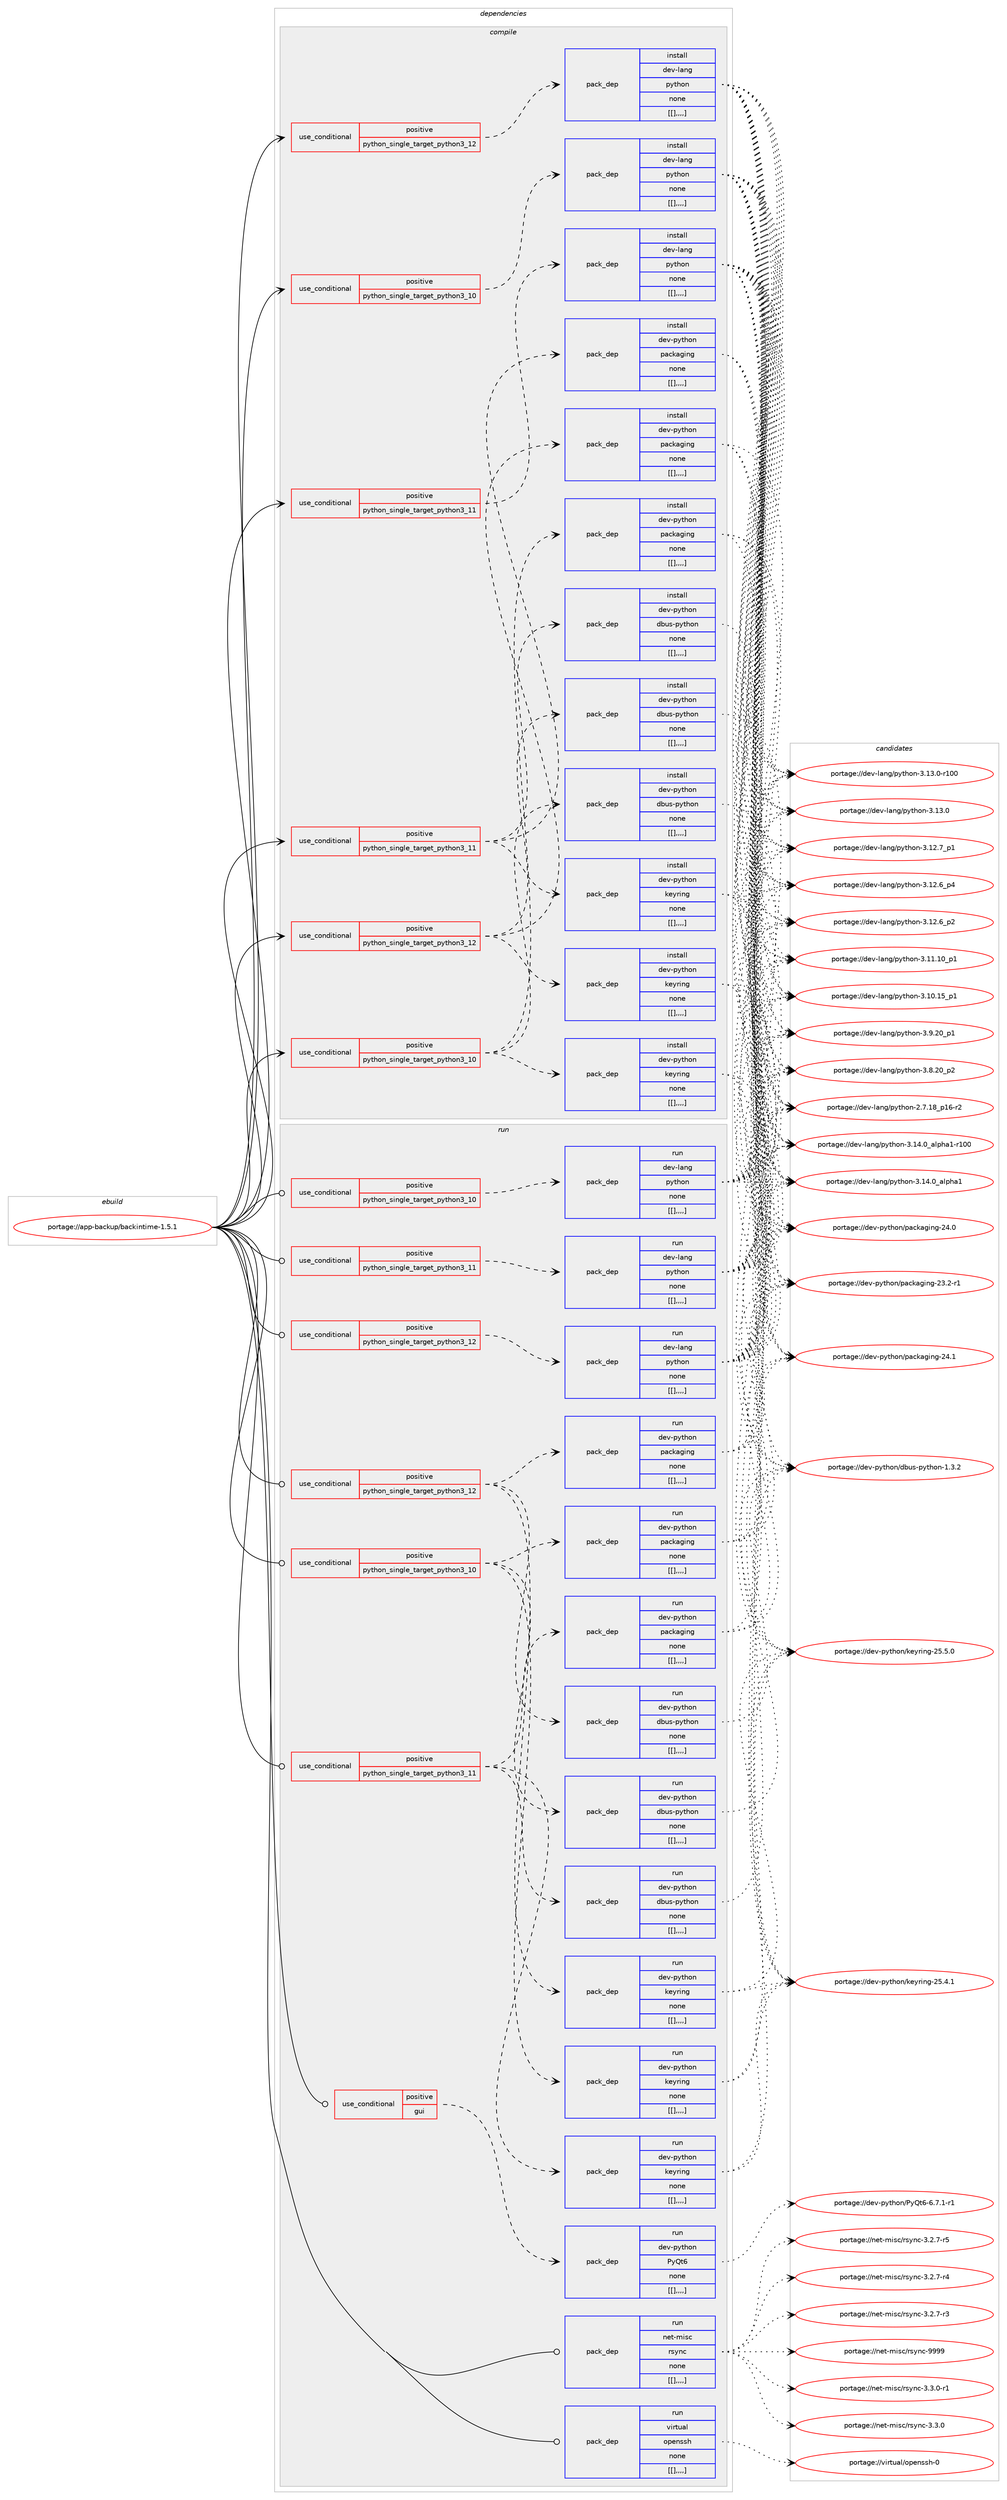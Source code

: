 digraph prolog {

# *************
# Graph options
# *************

newrank=true;
concentrate=true;
compound=true;
graph [rankdir=LR,fontname=Helvetica,fontsize=10,ranksep=1.5];#, ranksep=2.5, nodesep=0.2];
edge  [arrowhead=vee];
node  [fontname=Helvetica,fontsize=10];

# **********
# The ebuild
# **********

subgraph cluster_leftcol {
color=gray;
label=<<i>ebuild</i>>;
id [label="portage://app-backup/backintime-1.5.1", color=red, width=4, href="../app-backup/backintime-1.5.1.svg"];
}

# ****************
# The dependencies
# ****************

subgraph cluster_midcol {
color=gray;
label=<<i>dependencies</i>>;
subgraph cluster_compile {
fillcolor="#eeeeee";
style=filled;
label=<<i>compile</i>>;
subgraph cond2317 {
dependency8179 [label=<<TABLE BORDER="0" CELLBORDER="1" CELLSPACING="0" CELLPADDING="4"><TR><TD ROWSPAN="3" CELLPADDING="10">use_conditional</TD></TR><TR><TD>positive</TD></TR><TR><TD>python_single_target_python3_10</TD></TR></TABLE>>, shape=none, color=red];
subgraph pack5853 {
dependency8192 [label=<<TABLE BORDER="0" CELLBORDER="1" CELLSPACING="0" CELLPADDING="4" WIDTH="220"><TR><TD ROWSPAN="6" CELLPADDING="30">pack_dep</TD></TR><TR><TD WIDTH="110">install</TD></TR><TR><TD>dev-lang</TD></TR><TR><TD>python</TD></TR><TR><TD>none</TD></TR><TR><TD>[[],,,,]</TD></TR></TABLE>>, shape=none, color=blue];
}
dependency8179:e -> dependency8192:w [weight=20,style="dashed",arrowhead="vee"];
}
id:e -> dependency8179:w [weight=20,style="solid",arrowhead="vee"];
subgraph cond2325 {
dependency8232 [label=<<TABLE BORDER="0" CELLBORDER="1" CELLSPACING="0" CELLPADDING="4"><TR><TD ROWSPAN="3" CELLPADDING="10">use_conditional</TD></TR><TR><TD>positive</TD></TR><TR><TD>python_single_target_python3_10</TD></TR></TABLE>>, shape=none, color=red];
subgraph pack5885 {
dependency8233 [label=<<TABLE BORDER="0" CELLBORDER="1" CELLSPACING="0" CELLPADDING="4" WIDTH="220"><TR><TD ROWSPAN="6" CELLPADDING="30">pack_dep</TD></TR><TR><TD WIDTH="110">install</TD></TR><TR><TD>dev-python</TD></TR><TR><TD>dbus-python</TD></TR><TR><TD>none</TD></TR><TR><TD>[[],,,,]</TD></TR></TABLE>>, shape=none, color=blue];
}
dependency8232:e -> dependency8233:w [weight=20,style="dashed",arrowhead="vee"];
subgraph pack5887 {
dependency8284 [label=<<TABLE BORDER="0" CELLBORDER="1" CELLSPACING="0" CELLPADDING="4" WIDTH="220"><TR><TD ROWSPAN="6" CELLPADDING="30">pack_dep</TD></TR><TR><TD WIDTH="110">install</TD></TR><TR><TD>dev-python</TD></TR><TR><TD>keyring</TD></TR><TR><TD>none</TD></TR><TR><TD>[[],,,,]</TD></TR></TABLE>>, shape=none, color=blue];
}
dependency8232:e -> dependency8284:w [weight=20,style="dashed",arrowhead="vee"];
subgraph pack5924 {
dependency8324 [label=<<TABLE BORDER="0" CELLBORDER="1" CELLSPACING="0" CELLPADDING="4" WIDTH="220"><TR><TD ROWSPAN="6" CELLPADDING="30">pack_dep</TD></TR><TR><TD WIDTH="110">install</TD></TR><TR><TD>dev-python</TD></TR><TR><TD>packaging</TD></TR><TR><TD>none</TD></TR><TR><TD>[[],,,,]</TD></TR></TABLE>>, shape=none, color=blue];
}
dependency8232:e -> dependency8324:w [weight=20,style="dashed",arrowhead="vee"];
}
id:e -> dependency8232:w [weight=20,style="solid",arrowhead="vee"];
subgraph cond2372 {
dependency8326 [label=<<TABLE BORDER="0" CELLBORDER="1" CELLSPACING="0" CELLPADDING="4"><TR><TD ROWSPAN="3" CELLPADDING="10">use_conditional</TD></TR><TR><TD>positive</TD></TR><TR><TD>python_single_target_python3_11</TD></TR></TABLE>>, shape=none, color=red];
subgraph pack5954 {
dependency8364 [label=<<TABLE BORDER="0" CELLBORDER="1" CELLSPACING="0" CELLPADDING="4" WIDTH="220"><TR><TD ROWSPAN="6" CELLPADDING="30">pack_dep</TD></TR><TR><TD WIDTH="110">install</TD></TR><TR><TD>dev-lang</TD></TR><TR><TD>python</TD></TR><TR><TD>none</TD></TR><TR><TD>[[],,,,]</TD></TR></TABLE>>, shape=none, color=blue];
}
dependency8326:e -> dependency8364:w [weight=20,style="dashed",arrowhead="vee"];
}
id:e -> dependency8326:w [weight=20,style="solid",arrowhead="vee"];
subgraph cond2397 {
dependency8385 [label=<<TABLE BORDER="0" CELLBORDER="1" CELLSPACING="0" CELLPADDING="4"><TR><TD ROWSPAN="3" CELLPADDING="10">use_conditional</TD></TR><TR><TD>positive</TD></TR><TR><TD>python_single_target_python3_11</TD></TR></TABLE>>, shape=none, color=red];
subgraph pack5997 {
dependency8409 [label=<<TABLE BORDER="0" CELLBORDER="1" CELLSPACING="0" CELLPADDING="4" WIDTH="220"><TR><TD ROWSPAN="6" CELLPADDING="30">pack_dep</TD></TR><TR><TD WIDTH="110">install</TD></TR><TR><TD>dev-python</TD></TR><TR><TD>dbus-python</TD></TR><TR><TD>none</TD></TR><TR><TD>[[],,,,]</TD></TR></TABLE>>, shape=none, color=blue];
}
dependency8385:e -> dependency8409:w [weight=20,style="dashed",arrowhead="vee"];
subgraph pack6017 {
dependency8448 [label=<<TABLE BORDER="0" CELLBORDER="1" CELLSPACING="0" CELLPADDING="4" WIDTH="220"><TR><TD ROWSPAN="6" CELLPADDING="30">pack_dep</TD></TR><TR><TD WIDTH="110">install</TD></TR><TR><TD>dev-python</TD></TR><TR><TD>keyring</TD></TR><TR><TD>none</TD></TR><TR><TD>[[],,,,]</TD></TR></TABLE>>, shape=none, color=blue];
}
dependency8385:e -> dependency8448:w [weight=20,style="dashed",arrowhead="vee"];
subgraph pack6033 {
dependency8583 [label=<<TABLE BORDER="0" CELLBORDER="1" CELLSPACING="0" CELLPADDING="4" WIDTH="220"><TR><TD ROWSPAN="6" CELLPADDING="30">pack_dep</TD></TR><TR><TD WIDTH="110">install</TD></TR><TR><TD>dev-python</TD></TR><TR><TD>packaging</TD></TR><TR><TD>none</TD></TR><TR><TD>[[],,,,]</TD></TR></TABLE>>, shape=none, color=blue];
}
dependency8385:e -> dependency8583:w [weight=20,style="dashed",arrowhead="vee"];
}
id:e -> dependency8385:w [weight=20,style="solid",arrowhead="vee"];
subgraph cond2495 {
dependency8659 [label=<<TABLE BORDER="0" CELLBORDER="1" CELLSPACING="0" CELLPADDING="4"><TR><TD ROWSPAN="3" CELLPADDING="10">use_conditional</TD></TR><TR><TD>positive</TD></TR><TR><TD>python_single_target_python3_12</TD></TR></TABLE>>, shape=none, color=red];
subgraph pack6191 {
dependency8734 [label=<<TABLE BORDER="0" CELLBORDER="1" CELLSPACING="0" CELLPADDING="4" WIDTH="220"><TR><TD ROWSPAN="6" CELLPADDING="30">pack_dep</TD></TR><TR><TD WIDTH="110">install</TD></TR><TR><TD>dev-lang</TD></TR><TR><TD>python</TD></TR><TR><TD>none</TD></TR><TR><TD>[[],,,,]</TD></TR></TABLE>>, shape=none, color=blue];
}
dependency8659:e -> dependency8734:w [weight=20,style="dashed",arrowhead="vee"];
}
id:e -> dependency8659:w [weight=20,style="solid",arrowhead="vee"];
subgraph cond2536 {
dependency8800 [label=<<TABLE BORDER="0" CELLBORDER="1" CELLSPACING="0" CELLPADDING="4"><TR><TD ROWSPAN="3" CELLPADDING="10">use_conditional</TD></TR><TR><TD>positive</TD></TR><TR><TD>python_single_target_python3_12</TD></TR></TABLE>>, shape=none, color=red];
subgraph pack6271 {
dependency8902 [label=<<TABLE BORDER="0" CELLBORDER="1" CELLSPACING="0" CELLPADDING="4" WIDTH="220"><TR><TD ROWSPAN="6" CELLPADDING="30">pack_dep</TD></TR><TR><TD WIDTH="110">install</TD></TR><TR><TD>dev-python</TD></TR><TR><TD>dbus-python</TD></TR><TR><TD>none</TD></TR><TR><TD>[[],,,,]</TD></TR></TABLE>>, shape=none, color=blue];
}
dependency8800:e -> dependency8902:w [weight=20,style="dashed",arrowhead="vee"];
subgraph pack6319 {
dependency8906 [label=<<TABLE BORDER="0" CELLBORDER="1" CELLSPACING="0" CELLPADDING="4" WIDTH="220"><TR><TD ROWSPAN="6" CELLPADDING="30">pack_dep</TD></TR><TR><TD WIDTH="110">install</TD></TR><TR><TD>dev-python</TD></TR><TR><TD>keyring</TD></TR><TR><TD>none</TD></TR><TR><TD>[[],,,,]</TD></TR></TABLE>>, shape=none, color=blue];
}
dependency8800:e -> dependency8906:w [weight=20,style="dashed",arrowhead="vee"];
subgraph pack6334 {
dependency8948 [label=<<TABLE BORDER="0" CELLBORDER="1" CELLSPACING="0" CELLPADDING="4" WIDTH="220"><TR><TD ROWSPAN="6" CELLPADDING="30">pack_dep</TD></TR><TR><TD WIDTH="110">install</TD></TR><TR><TD>dev-python</TD></TR><TR><TD>packaging</TD></TR><TR><TD>none</TD></TR><TR><TD>[[],,,,]</TD></TR></TABLE>>, shape=none, color=blue];
}
dependency8800:e -> dependency8948:w [weight=20,style="dashed",arrowhead="vee"];
}
id:e -> dependency8800:w [weight=20,style="solid",arrowhead="vee"];
}
subgraph cluster_compileandrun {
fillcolor="#eeeeee";
style=filled;
label=<<i>compile and run</i>>;
}
subgraph cluster_run {
fillcolor="#eeeeee";
style=filled;
label=<<i>run</i>>;
subgraph cond2593 {
dependency8957 [label=<<TABLE BORDER="0" CELLBORDER="1" CELLSPACING="0" CELLPADDING="4"><TR><TD ROWSPAN="3" CELLPADDING="10">use_conditional</TD></TR><TR><TD>positive</TD></TR><TR><TD>gui</TD></TR></TABLE>>, shape=none, color=red];
subgraph pack6353 {
dependency8983 [label=<<TABLE BORDER="0" CELLBORDER="1" CELLSPACING="0" CELLPADDING="4" WIDTH="220"><TR><TD ROWSPAN="6" CELLPADDING="30">pack_dep</TD></TR><TR><TD WIDTH="110">run</TD></TR><TR><TD>dev-python</TD></TR><TR><TD>PyQt6</TD></TR><TR><TD>none</TD></TR><TR><TD>[[],,,,]</TD></TR></TABLE>>, shape=none, color=blue];
}
dependency8957:e -> dependency8983:w [weight=20,style="dashed",arrowhead="vee"];
}
id:e -> dependency8957:w [weight=20,style="solid",arrowhead="odot"];
subgraph cond2604 {
dependency9048 [label=<<TABLE BORDER="0" CELLBORDER="1" CELLSPACING="0" CELLPADDING="4"><TR><TD ROWSPAN="3" CELLPADDING="10">use_conditional</TD></TR><TR><TD>positive</TD></TR><TR><TD>python_single_target_python3_10</TD></TR></TABLE>>, shape=none, color=red];
subgraph pack6421 {
dependency9070 [label=<<TABLE BORDER="0" CELLBORDER="1" CELLSPACING="0" CELLPADDING="4" WIDTH="220"><TR><TD ROWSPAN="6" CELLPADDING="30">pack_dep</TD></TR><TR><TD WIDTH="110">run</TD></TR><TR><TD>dev-lang</TD></TR><TR><TD>python</TD></TR><TR><TD>none</TD></TR><TR><TD>[[],,,,]</TD></TR></TABLE>>, shape=none, color=blue];
}
dependency9048:e -> dependency9070:w [weight=20,style="dashed",arrowhead="vee"];
}
id:e -> dependency9048:w [weight=20,style="solid",arrowhead="odot"];
subgraph cond2622 {
dependency9095 [label=<<TABLE BORDER="0" CELLBORDER="1" CELLSPACING="0" CELLPADDING="4"><TR><TD ROWSPAN="3" CELLPADDING="10">use_conditional</TD></TR><TR><TD>positive</TD></TR><TR><TD>python_single_target_python3_10</TD></TR></TABLE>>, shape=none, color=red];
subgraph pack6453 {
dependency9097 [label=<<TABLE BORDER="0" CELLBORDER="1" CELLSPACING="0" CELLPADDING="4" WIDTH="220"><TR><TD ROWSPAN="6" CELLPADDING="30">pack_dep</TD></TR><TR><TD WIDTH="110">run</TD></TR><TR><TD>dev-python</TD></TR><TR><TD>dbus-python</TD></TR><TR><TD>none</TD></TR><TR><TD>[[],,,,]</TD></TR></TABLE>>, shape=none, color=blue];
}
dependency9095:e -> dependency9097:w [weight=20,style="dashed",arrowhead="vee"];
subgraph pack6473 {
dependency9159 [label=<<TABLE BORDER="0" CELLBORDER="1" CELLSPACING="0" CELLPADDING="4" WIDTH="220"><TR><TD ROWSPAN="6" CELLPADDING="30">pack_dep</TD></TR><TR><TD WIDTH="110">run</TD></TR><TR><TD>dev-python</TD></TR><TR><TD>keyring</TD></TR><TR><TD>none</TD></TR><TR><TD>[[],,,,]</TD></TR></TABLE>>, shape=none, color=blue];
}
dependency9095:e -> dependency9159:w [weight=20,style="dashed",arrowhead="vee"];
subgraph pack6509 {
dependency9165 [label=<<TABLE BORDER="0" CELLBORDER="1" CELLSPACING="0" CELLPADDING="4" WIDTH="220"><TR><TD ROWSPAN="6" CELLPADDING="30">pack_dep</TD></TR><TR><TD WIDTH="110">run</TD></TR><TR><TD>dev-python</TD></TR><TR><TD>packaging</TD></TR><TR><TD>none</TD></TR><TR><TD>[[],,,,]</TD></TR></TABLE>>, shape=none, color=blue];
}
dependency9095:e -> dependency9165:w [weight=20,style="dashed",arrowhead="vee"];
}
id:e -> dependency9095:w [weight=20,style="solid",arrowhead="odot"];
subgraph cond2655 {
dependency9224 [label=<<TABLE BORDER="0" CELLBORDER="1" CELLSPACING="0" CELLPADDING="4"><TR><TD ROWSPAN="3" CELLPADDING="10">use_conditional</TD></TR><TR><TD>positive</TD></TR><TR><TD>python_single_target_python3_11</TD></TR></TABLE>>, shape=none, color=red];
subgraph pack6607 {
dependency9315 [label=<<TABLE BORDER="0" CELLBORDER="1" CELLSPACING="0" CELLPADDING="4" WIDTH="220"><TR><TD ROWSPAN="6" CELLPADDING="30">pack_dep</TD></TR><TR><TD WIDTH="110">run</TD></TR><TR><TD>dev-lang</TD></TR><TR><TD>python</TD></TR><TR><TD>none</TD></TR><TR><TD>[[],,,,]</TD></TR></TABLE>>, shape=none, color=blue];
}
dependency9224:e -> dependency9315:w [weight=20,style="dashed",arrowhead="vee"];
}
id:e -> dependency9224:w [weight=20,style="solid",arrowhead="odot"];
subgraph cond2693 {
dependency9343 [label=<<TABLE BORDER="0" CELLBORDER="1" CELLSPACING="0" CELLPADDING="4"><TR><TD ROWSPAN="3" CELLPADDING="10">use_conditional</TD></TR><TR><TD>positive</TD></TR><TR><TD>python_single_target_python3_11</TD></TR></TABLE>>, shape=none, color=red];
subgraph pack6650 {
dependency9382 [label=<<TABLE BORDER="0" CELLBORDER="1" CELLSPACING="0" CELLPADDING="4" WIDTH="220"><TR><TD ROWSPAN="6" CELLPADDING="30">pack_dep</TD></TR><TR><TD WIDTH="110">run</TD></TR><TR><TD>dev-python</TD></TR><TR><TD>dbus-python</TD></TR><TR><TD>none</TD></TR><TR><TD>[[],,,,]</TD></TR></TABLE>>, shape=none, color=blue];
}
dependency9343:e -> dependency9382:w [weight=20,style="dashed",arrowhead="vee"];
subgraph pack6704 {
dependency9452 [label=<<TABLE BORDER="0" CELLBORDER="1" CELLSPACING="0" CELLPADDING="4" WIDTH="220"><TR><TD ROWSPAN="6" CELLPADDING="30">pack_dep</TD></TR><TR><TD WIDTH="110">run</TD></TR><TR><TD>dev-python</TD></TR><TR><TD>keyring</TD></TR><TR><TD>none</TD></TR><TR><TD>[[],,,,]</TD></TR></TABLE>>, shape=none, color=blue];
}
dependency9343:e -> dependency9452:w [weight=20,style="dashed",arrowhead="vee"];
subgraph pack6723 {
dependency9457 [label=<<TABLE BORDER="0" CELLBORDER="1" CELLSPACING="0" CELLPADDING="4" WIDTH="220"><TR><TD ROWSPAN="6" CELLPADDING="30">pack_dep</TD></TR><TR><TD WIDTH="110">run</TD></TR><TR><TD>dev-python</TD></TR><TR><TD>packaging</TD></TR><TR><TD>none</TD></TR><TR><TD>[[],,,,]</TD></TR></TABLE>>, shape=none, color=blue];
}
dependency9343:e -> dependency9457:w [weight=20,style="dashed",arrowhead="vee"];
}
id:e -> dependency9343:w [weight=20,style="solid",arrowhead="odot"];
subgraph cond2720 {
dependency9462 [label=<<TABLE BORDER="0" CELLBORDER="1" CELLSPACING="0" CELLPADDING="4"><TR><TD ROWSPAN="3" CELLPADDING="10">use_conditional</TD></TR><TR><TD>positive</TD></TR><TR><TD>python_single_target_python3_12</TD></TR></TABLE>>, shape=none, color=red];
subgraph pack6727 {
dependency9476 [label=<<TABLE BORDER="0" CELLBORDER="1" CELLSPACING="0" CELLPADDING="4" WIDTH="220"><TR><TD ROWSPAN="6" CELLPADDING="30">pack_dep</TD></TR><TR><TD WIDTH="110">run</TD></TR><TR><TD>dev-lang</TD></TR><TR><TD>python</TD></TR><TR><TD>none</TD></TR><TR><TD>[[],,,,]</TD></TR></TABLE>>, shape=none, color=blue];
}
dependency9462:e -> dependency9476:w [weight=20,style="dashed",arrowhead="vee"];
}
id:e -> dependency9462:w [weight=20,style="solid",arrowhead="odot"];
subgraph cond2739 {
dependency9583 [label=<<TABLE BORDER="0" CELLBORDER="1" CELLSPACING="0" CELLPADDING="4"><TR><TD ROWSPAN="3" CELLPADDING="10">use_conditional</TD></TR><TR><TD>positive</TD></TR><TR><TD>python_single_target_python3_12</TD></TR></TABLE>>, shape=none, color=red];
subgraph pack6812 {
dependency9585 [label=<<TABLE BORDER="0" CELLBORDER="1" CELLSPACING="0" CELLPADDING="4" WIDTH="220"><TR><TD ROWSPAN="6" CELLPADDING="30">pack_dep</TD></TR><TR><TD WIDTH="110">run</TD></TR><TR><TD>dev-python</TD></TR><TR><TD>dbus-python</TD></TR><TR><TD>none</TD></TR><TR><TD>[[],,,,]</TD></TR></TABLE>>, shape=none, color=blue];
}
dependency9583:e -> dependency9585:w [weight=20,style="dashed",arrowhead="vee"];
subgraph pack6814 {
dependency9607 [label=<<TABLE BORDER="0" CELLBORDER="1" CELLSPACING="0" CELLPADDING="4" WIDTH="220"><TR><TD ROWSPAN="6" CELLPADDING="30">pack_dep</TD></TR><TR><TD WIDTH="110">run</TD></TR><TR><TD>dev-python</TD></TR><TR><TD>keyring</TD></TR><TR><TD>none</TD></TR><TR><TD>[[],,,,]</TD></TR></TABLE>>, shape=none, color=blue];
}
dependency9583:e -> dependency9607:w [weight=20,style="dashed",arrowhead="vee"];
subgraph pack6843 {
dependency9627 [label=<<TABLE BORDER="0" CELLBORDER="1" CELLSPACING="0" CELLPADDING="4" WIDTH="220"><TR><TD ROWSPAN="6" CELLPADDING="30">pack_dep</TD></TR><TR><TD WIDTH="110">run</TD></TR><TR><TD>dev-python</TD></TR><TR><TD>packaging</TD></TR><TR><TD>none</TD></TR><TR><TD>[[],,,,]</TD></TR></TABLE>>, shape=none, color=blue];
}
dependency9583:e -> dependency9627:w [weight=20,style="dashed",arrowhead="vee"];
}
id:e -> dependency9583:w [weight=20,style="solid",arrowhead="odot"];
subgraph pack6869 {
dependency9663 [label=<<TABLE BORDER="0" CELLBORDER="1" CELLSPACING="0" CELLPADDING="4" WIDTH="220"><TR><TD ROWSPAN="6" CELLPADDING="30">pack_dep</TD></TR><TR><TD WIDTH="110">run</TD></TR><TR><TD>net-misc</TD></TR><TR><TD>rsync</TD></TR><TR><TD>none</TD></TR><TR><TD>[[],,,,]</TD></TR></TABLE>>, shape=none, color=blue];
}
id:e -> dependency9663:w [weight=20,style="solid",arrowhead="odot"];
subgraph pack6890 {
dependency9705 [label=<<TABLE BORDER="0" CELLBORDER="1" CELLSPACING="0" CELLPADDING="4" WIDTH="220"><TR><TD ROWSPAN="6" CELLPADDING="30">pack_dep</TD></TR><TR><TD WIDTH="110">run</TD></TR><TR><TD>virtual</TD></TR><TR><TD>openssh</TD></TR><TR><TD>none</TD></TR><TR><TD>[[],,,,]</TD></TR></TABLE>>, shape=none, color=blue];
}
id:e -> dependency9705:w [weight=20,style="solid",arrowhead="odot"];
}
}

# **************
# The candidates
# **************

subgraph cluster_choices {
rank=same;
color=gray;
label=<<i>candidates</i>>;

subgraph choice5978 {
color=black;
nodesep=1;
choice100101118451089711010347112121116104111110455146495246489597108112104974945114494848 [label="portage://dev-lang/python-3.14.0_alpha1-r100", color=red, width=4,href="../dev-lang/python-3.14.0_alpha1-r100.svg"];
choice1001011184510897110103471121211161041111104551464952464895971081121049749 [label="portage://dev-lang/python-3.14.0_alpha1", color=red, width=4,href="../dev-lang/python-3.14.0_alpha1.svg"];
choice1001011184510897110103471121211161041111104551464951464845114494848 [label="portage://dev-lang/python-3.13.0-r100", color=red, width=4,href="../dev-lang/python-3.13.0-r100.svg"];
choice10010111845108971101034711212111610411111045514649514648 [label="portage://dev-lang/python-3.13.0", color=red, width=4,href="../dev-lang/python-3.13.0.svg"];
choice100101118451089711010347112121116104111110455146495046559511249 [label="portage://dev-lang/python-3.12.7_p1", color=red, width=4,href="../dev-lang/python-3.12.7_p1.svg"];
choice100101118451089711010347112121116104111110455146495046549511252 [label="portage://dev-lang/python-3.12.6_p4", color=red, width=4,href="../dev-lang/python-3.12.6_p4.svg"];
choice100101118451089711010347112121116104111110455146495046549511250 [label="portage://dev-lang/python-3.12.6_p2", color=red, width=4,href="../dev-lang/python-3.12.6_p2.svg"];
choice10010111845108971101034711212111610411111045514649494649489511249 [label="portage://dev-lang/python-3.11.10_p1", color=red, width=4,href="../dev-lang/python-3.11.10_p1.svg"];
choice10010111845108971101034711212111610411111045514649484649539511249 [label="portage://dev-lang/python-3.10.15_p1", color=red, width=4,href="../dev-lang/python-3.10.15_p1.svg"];
choice100101118451089711010347112121116104111110455146574650489511249 [label="portage://dev-lang/python-3.9.20_p1", color=red, width=4,href="../dev-lang/python-3.9.20_p1.svg"];
choice100101118451089711010347112121116104111110455146564650489511250 [label="portage://dev-lang/python-3.8.20_p2", color=red, width=4,href="../dev-lang/python-3.8.20_p2.svg"];
choice100101118451089711010347112121116104111110455046554649569511249544511450 [label="portage://dev-lang/python-2.7.18_p16-r2", color=red, width=4,href="../dev-lang/python-2.7.18_p16-r2.svg"];
dependency8192:e -> choice100101118451089711010347112121116104111110455146495246489597108112104974945114494848:w [style=dotted,weight="100"];
dependency8192:e -> choice1001011184510897110103471121211161041111104551464952464895971081121049749:w [style=dotted,weight="100"];
dependency8192:e -> choice1001011184510897110103471121211161041111104551464951464845114494848:w [style=dotted,weight="100"];
dependency8192:e -> choice10010111845108971101034711212111610411111045514649514648:w [style=dotted,weight="100"];
dependency8192:e -> choice100101118451089711010347112121116104111110455146495046559511249:w [style=dotted,weight="100"];
dependency8192:e -> choice100101118451089711010347112121116104111110455146495046549511252:w [style=dotted,weight="100"];
dependency8192:e -> choice100101118451089711010347112121116104111110455146495046549511250:w [style=dotted,weight="100"];
dependency8192:e -> choice10010111845108971101034711212111610411111045514649494649489511249:w [style=dotted,weight="100"];
dependency8192:e -> choice10010111845108971101034711212111610411111045514649484649539511249:w [style=dotted,weight="100"];
dependency8192:e -> choice100101118451089711010347112121116104111110455146574650489511249:w [style=dotted,weight="100"];
dependency8192:e -> choice100101118451089711010347112121116104111110455146564650489511250:w [style=dotted,weight="100"];
dependency8192:e -> choice100101118451089711010347112121116104111110455046554649569511249544511450:w [style=dotted,weight="100"];
}
subgraph choice5997 {
color=black;
nodesep=1;
choice10010111845112121116104111110471009811711545112121116104111110454946514650 [label="portage://dev-python/dbus-python-1.3.2", color=red, width=4,href="../dev-python/dbus-python-1.3.2.svg"];
dependency8233:e -> choice10010111845112121116104111110471009811711545112121116104111110454946514650:w [style=dotted,weight="100"];
}
subgraph choice6012 {
color=black;
nodesep=1;
choice100101118451121211161041111104710710112111410511010345505346534648 [label="portage://dev-python/keyring-25.5.0", color=red, width=4,href="../dev-python/keyring-25.5.0.svg"];
choice100101118451121211161041111104710710112111410511010345505346524649 [label="portage://dev-python/keyring-25.4.1", color=red, width=4,href="../dev-python/keyring-25.4.1.svg"];
dependency8284:e -> choice100101118451121211161041111104710710112111410511010345505346534648:w [style=dotted,weight="100"];
dependency8284:e -> choice100101118451121211161041111104710710112111410511010345505346524649:w [style=dotted,weight="100"];
}
subgraph choice6017 {
color=black;
nodesep=1;
choice10010111845112121116104111110471129799107971031051101034550524649 [label="portage://dev-python/packaging-24.1", color=red, width=4,href="../dev-python/packaging-24.1.svg"];
choice10010111845112121116104111110471129799107971031051101034550524648 [label="portage://dev-python/packaging-24.0", color=red, width=4,href="../dev-python/packaging-24.0.svg"];
choice100101118451121211161041111104711297991079710310511010345505146504511449 [label="portage://dev-python/packaging-23.2-r1", color=red, width=4,href="../dev-python/packaging-23.2-r1.svg"];
dependency8324:e -> choice10010111845112121116104111110471129799107971031051101034550524649:w [style=dotted,weight="100"];
dependency8324:e -> choice10010111845112121116104111110471129799107971031051101034550524648:w [style=dotted,weight="100"];
dependency8324:e -> choice100101118451121211161041111104711297991079710310511010345505146504511449:w [style=dotted,weight="100"];
}
subgraph choice6031 {
color=black;
nodesep=1;
choice100101118451089711010347112121116104111110455146495246489597108112104974945114494848 [label="portage://dev-lang/python-3.14.0_alpha1-r100", color=red, width=4,href="../dev-lang/python-3.14.0_alpha1-r100.svg"];
choice1001011184510897110103471121211161041111104551464952464895971081121049749 [label="portage://dev-lang/python-3.14.0_alpha1", color=red, width=4,href="../dev-lang/python-3.14.0_alpha1.svg"];
choice1001011184510897110103471121211161041111104551464951464845114494848 [label="portage://dev-lang/python-3.13.0-r100", color=red, width=4,href="../dev-lang/python-3.13.0-r100.svg"];
choice10010111845108971101034711212111610411111045514649514648 [label="portage://dev-lang/python-3.13.0", color=red, width=4,href="../dev-lang/python-3.13.0.svg"];
choice100101118451089711010347112121116104111110455146495046559511249 [label="portage://dev-lang/python-3.12.7_p1", color=red, width=4,href="../dev-lang/python-3.12.7_p1.svg"];
choice100101118451089711010347112121116104111110455146495046549511252 [label="portage://dev-lang/python-3.12.6_p4", color=red, width=4,href="../dev-lang/python-3.12.6_p4.svg"];
choice100101118451089711010347112121116104111110455146495046549511250 [label="portage://dev-lang/python-3.12.6_p2", color=red, width=4,href="../dev-lang/python-3.12.6_p2.svg"];
choice10010111845108971101034711212111610411111045514649494649489511249 [label="portage://dev-lang/python-3.11.10_p1", color=red, width=4,href="../dev-lang/python-3.11.10_p1.svg"];
choice10010111845108971101034711212111610411111045514649484649539511249 [label="portage://dev-lang/python-3.10.15_p1", color=red, width=4,href="../dev-lang/python-3.10.15_p1.svg"];
choice100101118451089711010347112121116104111110455146574650489511249 [label="portage://dev-lang/python-3.9.20_p1", color=red, width=4,href="../dev-lang/python-3.9.20_p1.svg"];
choice100101118451089711010347112121116104111110455146564650489511250 [label="portage://dev-lang/python-3.8.20_p2", color=red, width=4,href="../dev-lang/python-3.8.20_p2.svg"];
choice100101118451089711010347112121116104111110455046554649569511249544511450 [label="portage://dev-lang/python-2.7.18_p16-r2", color=red, width=4,href="../dev-lang/python-2.7.18_p16-r2.svg"];
dependency8364:e -> choice100101118451089711010347112121116104111110455146495246489597108112104974945114494848:w [style=dotted,weight="100"];
dependency8364:e -> choice1001011184510897110103471121211161041111104551464952464895971081121049749:w [style=dotted,weight="100"];
dependency8364:e -> choice1001011184510897110103471121211161041111104551464951464845114494848:w [style=dotted,weight="100"];
dependency8364:e -> choice10010111845108971101034711212111610411111045514649514648:w [style=dotted,weight="100"];
dependency8364:e -> choice100101118451089711010347112121116104111110455146495046559511249:w [style=dotted,weight="100"];
dependency8364:e -> choice100101118451089711010347112121116104111110455146495046549511252:w [style=dotted,weight="100"];
dependency8364:e -> choice100101118451089711010347112121116104111110455146495046549511250:w [style=dotted,weight="100"];
dependency8364:e -> choice10010111845108971101034711212111610411111045514649494649489511249:w [style=dotted,weight="100"];
dependency8364:e -> choice10010111845108971101034711212111610411111045514649484649539511249:w [style=dotted,weight="100"];
dependency8364:e -> choice100101118451089711010347112121116104111110455146574650489511249:w [style=dotted,weight="100"];
dependency8364:e -> choice100101118451089711010347112121116104111110455146564650489511250:w [style=dotted,weight="100"];
dependency8364:e -> choice100101118451089711010347112121116104111110455046554649569511249544511450:w [style=dotted,weight="100"];
}
subgraph choice6043 {
color=black;
nodesep=1;
choice10010111845112121116104111110471009811711545112121116104111110454946514650 [label="portage://dev-python/dbus-python-1.3.2", color=red, width=4,href="../dev-python/dbus-python-1.3.2.svg"];
dependency8409:e -> choice10010111845112121116104111110471009811711545112121116104111110454946514650:w [style=dotted,weight="100"];
}
subgraph choice6081 {
color=black;
nodesep=1;
choice100101118451121211161041111104710710112111410511010345505346534648 [label="portage://dev-python/keyring-25.5.0", color=red, width=4,href="../dev-python/keyring-25.5.0.svg"];
choice100101118451121211161041111104710710112111410511010345505346524649 [label="portage://dev-python/keyring-25.4.1", color=red, width=4,href="../dev-python/keyring-25.4.1.svg"];
dependency8448:e -> choice100101118451121211161041111104710710112111410511010345505346534648:w [style=dotted,weight="100"];
dependency8448:e -> choice100101118451121211161041111104710710112111410511010345505346524649:w [style=dotted,weight="100"];
}
subgraph choice6103 {
color=black;
nodesep=1;
choice10010111845112121116104111110471129799107971031051101034550524649 [label="portage://dev-python/packaging-24.1", color=red, width=4,href="../dev-python/packaging-24.1.svg"];
choice10010111845112121116104111110471129799107971031051101034550524648 [label="portage://dev-python/packaging-24.0", color=red, width=4,href="../dev-python/packaging-24.0.svg"];
choice100101118451121211161041111104711297991079710310511010345505146504511449 [label="portage://dev-python/packaging-23.2-r1", color=red, width=4,href="../dev-python/packaging-23.2-r1.svg"];
dependency8583:e -> choice10010111845112121116104111110471129799107971031051101034550524649:w [style=dotted,weight="100"];
dependency8583:e -> choice10010111845112121116104111110471129799107971031051101034550524648:w [style=dotted,weight="100"];
dependency8583:e -> choice100101118451121211161041111104711297991079710310511010345505146504511449:w [style=dotted,weight="100"];
}
subgraph choice6135 {
color=black;
nodesep=1;
choice100101118451089711010347112121116104111110455146495246489597108112104974945114494848 [label="portage://dev-lang/python-3.14.0_alpha1-r100", color=red, width=4,href="../dev-lang/python-3.14.0_alpha1-r100.svg"];
choice1001011184510897110103471121211161041111104551464952464895971081121049749 [label="portage://dev-lang/python-3.14.0_alpha1", color=red, width=4,href="../dev-lang/python-3.14.0_alpha1.svg"];
choice1001011184510897110103471121211161041111104551464951464845114494848 [label="portage://dev-lang/python-3.13.0-r100", color=red, width=4,href="../dev-lang/python-3.13.0-r100.svg"];
choice10010111845108971101034711212111610411111045514649514648 [label="portage://dev-lang/python-3.13.0", color=red, width=4,href="../dev-lang/python-3.13.0.svg"];
choice100101118451089711010347112121116104111110455146495046559511249 [label="portage://dev-lang/python-3.12.7_p1", color=red, width=4,href="../dev-lang/python-3.12.7_p1.svg"];
choice100101118451089711010347112121116104111110455146495046549511252 [label="portage://dev-lang/python-3.12.6_p4", color=red, width=4,href="../dev-lang/python-3.12.6_p4.svg"];
choice100101118451089711010347112121116104111110455146495046549511250 [label="portage://dev-lang/python-3.12.6_p2", color=red, width=4,href="../dev-lang/python-3.12.6_p2.svg"];
choice10010111845108971101034711212111610411111045514649494649489511249 [label="portage://dev-lang/python-3.11.10_p1", color=red, width=4,href="../dev-lang/python-3.11.10_p1.svg"];
choice10010111845108971101034711212111610411111045514649484649539511249 [label="portage://dev-lang/python-3.10.15_p1", color=red, width=4,href="../dev-lang/python-3.10.15_p1.svg"];
choice100101118451089711010347112121116104111110455146574650489511249 [label="portage://dev-lang/python-3.9.20_p1", color=red, width=4,href="../dev-lang/python-3.9.20_p1.svg"];
choice100101118451089711010347112121116104111110455146564650489511250 [label="portage://dev-lang/python-3.8.20_p2", color=red, width=4,href="../dev-lang/python-3.8.20_p2.svg"];
choice100101118451089711010347112121116104111110455046554649569511249544511450 [label="portage://dev-lang/python-2.7.18_p16-r2", color=red, width=4,href="../dev-lang/python-2.7.18_p16-r2.svg"];
dependency8734:e -> choice100101118451089711010347112121116104111110455146495246489597108112104974945114494848:w [style=dotted,weight="100"];
dependency8734:e -> choice1001011184510897110103471121211161041111104551464952464895971081121049749:w [style=dotted,weight="100"];
dependency8734:e -> choice1001011184510897110103471121211161041111104551464951464845114494848:w [style=dotted,weight="100"];
dependency8734:e -> choice10010111845108971101034711212111610411111045514649514648:w [style=dotted,weight="100"];
dependency8734:e -> choice100101118451089711010347112121116104111110455146495046559511249:w [style=dotted,weight="100"];
dependency8734:e -> choice100101118451089711010347112121116104111110455146495046549511252:w [style=dotted,weight="100"];
dependency8734:e -> choice100101118451089711010347112121116104111110455146495046549511250:w [style=dotted,weight="100"];
dependency8734:e -> choice10010111845108971101034711212111610411111045514649494649489511249:w [style=dotted,weight="100"];
dependency8734:e -> choice10010111845108971101034711212111610411111045514649484649539511249:w [style=dotted,weight="100"];
dependency8734:e -> choice100101118451089711010347112121116104111110455146574650489511249:w [style=dotted,weight="100"];
dependency8734:e -> choice100101118451089711010347112121116104111110455146564650489511250:w [style=dotted,weight="100"];
dependency8734:e -> choice100101118451089711010347112121116104111110455046554649569511249544511450:w [style=dotted,weight="100"];
}
subgraph choice6243 {
color=black;
nodesep=1;
choice10010111845112121116104111110471009811711545112121116104111110454946514650 [label="portage://dev-python/dbus-python-1.3.2", color=red, width=4,href="../dev-python/dbus-python-1.3.2.svg"];
dependency8902:e -> choice10010111845112121116104111110471009811711545112121116104111110454946514650:w [style=dotted,weight="100"];
}
subgraph choice6279 {
color=black;
nodesep=1;
choice100101118451121211161041111104710710112111410511010345505346534648 [label="portage://dev-python/keyring-25.5.0", color=red, width=4,href="../dev-python/keyring-25.5.0.svg"];
choice100101118451121211161041111104710710112111410511010345505346524649 [label="portage://dev-python/keyring-25.4.1", color=red, width=4,href="../dev-python/keyring-25.4.1.svg"];
dependency8906:e -> choice100101118451121211161041111104710710112111410511010345505346534648:w [style=dotted,weight="100"];
dependency8906:e -> choice100101118451121211161041111104710710112111410511010345505346524649:w [style=dotted,weight="100"];
}
subgraph choice6346 {
color=black;
nodesep=1;
choice10010111845112121116104111110471129799107971031051101034550524649 [label="portage://dev-python/packaging-24.1", color=red, width=4,href="../dev-python/packaging-24.1.svg"];
choice10010111845112121116104111110471129799107971031051101034550524648 [label="portage://dev-python/packaging-24.0", color=red, width=4,href="../dev-python/packaging-24.0.svg"];
choice100101118451121211161041111104711297991079710310511010345505146504511449 [label="portage://dev-python/packaging-23.2-r1", color=red, width=4,href="../dev-python/packaging-23.2-r1.svg"];
dependency8948:e -> choice10010111845112121116104111110471129799107971031051101034550524649:w [style=dotted,weight="100"];
dependency8948:e -> choice10010111845112121116104111110471129799107971031051101034550524648:w [style=dotted,weight="100"];
dependency8948:e -> choice100101118451121211161041111104711297991079710310511010345505146504511449:w [style=dotted,weight="100"];
}
subgraph choice6347 {
color=black;
nodesep=1;
choice10010111845112121116104111110478012181116544554465546494511449 [label="portage://dev-python/PyQt6-6.7.1-r1", color=red, width=4,href="../dev-python/PyQt6-6.7.1-r1.svg"];
dependency8983:e -> choice10010111845112121116104111110478012181116544554465546494511449:w [style=dotted,weight="100"];
}
subgraph choice6364 {
color=black;
nodesep=1;
choice100101118451089711010347112121116104111110455146495246489597108112104974945114494848 [label="portage://dev-lang/python-3.14.0_alpha1-r100", color=red, width=4,href="../dev-lang/python-3.14.0_alpha1-r100.svg"];
choice1001011184510897110103471121211161041111104551464952464895971081121049749 [label="portage://dev-lang/python-3.14.0_alpha1", color=red, width=4,href="../dev-lang/python-3.14.0_alpha1.svg"];
choice1001011184510897110103471121211161041111104551464951464845114494848 [label="portage://dev-lang/python-3.13.0-r100", color=red, width=4,href="../dev-lang/python-3.13.0-r100.svg"];
choice10010111845108971101034711212111610411111045514649514648 [label="portage://dev-lang/python-3.13.0", color=red, width=4,href="../dev-lang/python-3.13.0.svg"];
choice100101118451089711010347112121116104111110455146495046559511249 [label="portage://dev-lang/python-3.12.7_p1", color=red, width=4,href="../dev-lang/python-3.12.7_p1.svg"];
choice100101118451089711010347112121116104111110455146495046549511252 [label="portage://dev-lang/python-3.12.6_p4", color=red, width=4,href="../dev-lang/python-3.12.6_p4.svg"];
choice100101118451089711010347112121116104111110455146495046549511250 [label="portage://dev-lang/python-3.12.6_p2", color=red, width=4,href="../dev-lang/python-3.12.6_p2.svg"];
choice10010111845108971101034711212111610411111045514649494649489511249 [label="portage://dev-lang/python-3.11.10_p1", color=red, width=4,href="../dev-lang/python-3.11.10_p1.svg"];
choice10010111845108971101034711212111610411111045514649484649539511249 [label="portage://dev-lang/python-3.10.15_p1", color=red, width=4,href="../dev-lang/python-3.10.15_p1.svg"];
choice100101118451089711010347112121116104111110455146574650489511249 [label="portage://dev-lang/python-3.9.20_p1", color=red, width=4,href="../dev-lang/python-3.9.20_p1.svg"];
choice100101118451089711010347112121116104111110455146564650489511250 [label="portage://dev-lang/python-3.8.20_p2", color=red, width=4,href="../dev-lang/python-3.8.20_p2.svg"];
choice100101118451089711010347112121116104111110455046554649569511249544511450 [label="portage://dev-lang/python-2.7.18_p16-r2", color=red, width=4,href="../dev-lang/python-2.7.18_p16-r2.svg"];
dependency9070:e -> choice100101118451089711010347112121116104111110455146495246489597108112104974945114494848:w [style=dotted,weight="100"];
dependency9070:e -> choice1001011184510897110103471121211161041111104551464952464895971081121049749:w [style=dotted,weight="100"];
dependency9070:e -> choice1001011184510897110103471121211161041111104551464951464845114494848:w [style=dotted,weight="100"];
dependency9070:e -> choice10010111845108971101034711212111610411111045514649514648:w [style=dotted,weight="100"];
dependency9070:e -> choice100101118451089711010347112121116104111110455146495046559511249:w [style=dotted,weight="100"];
dependency9070:e -> choice100101118451089711010347112121116104111110455146495046549511252:w [style=dotted,weight="100"];
dependency9070:e -> choice100101118451089711010347112121116104111110455146495046549511250:w [style=dotted,weight="100"];
dependency9070:e -> choice10010111845108971101034711212111610411111045514649494649489511249:w [style=dotted,weight="100"];
dependency9070:e -> choice10010111845108971101034711212111610411111045514649484649539511249:w [style=dotted,weight="100"];
dependency9070:e -> choice100101118451089711010347112121116104111110455146574650489511249:w [style=dotted,weight="100"];
dependency9070:e -> choice100101118451089711010347112121116104111110455146564650489511250:w [style=dotted,weight="100"];
dependency9070:e -> choice100101118451089711010347112121116104111110455046554649569511249544511450:w [style=dotted,weight="100"];
}
subgraph choice6373 {
color=black;
nodesep=1;
choice10010111845112121116104111110471009811711545112121116104111110454946514650 [label="portage://dev-python/dbus-python-1.3.2", color=red, width=4,href="../dev-python/dbus-python-1.3.2.svg"];
dependency9097:e -> choice10010111845112121116104111110471009811711545112121116104111110454946514650:w [style=dotted,weight="100"];
}
subgraph choice6450 {
color=black;
nodesep=1;
choice100101118451121211161041111104710710112111410511010345505346534648 [label="portage://dev-python/keyring-25.5.0", color=red, width=4,href="../dev-python/keyring-25.5.0.svg"];
choice100101118451121211161041111104710710112111410511010345505346524649 [label="portage://dev-python/keyring-25.4.1", color=red, width=4,href="../dev-python/keyring-25.4.1.svg"];
dependency9159:e -> choice100101118451121211161041111104710710112111410511010345505346534648:w [style=dotted,weight="100"];
dependency9159:e -> choice100101118451121211161041111104710710112111410511010345505346524649:w [style=dotted,weight="100"];
}
subgraph choice6452 {
color=black;
nodesep=1;
choice10010111845112121116104111110471129799107971031051101034550524649 [label="portage://dev-python/packaging-24.1", color=red, width=4,href="../dev-python/packaging-24.1.svg"];
choice10010111845112121116104111110471129799107971031051101034550524648 [label="portage://dev-python/packaging-24.0", color=red, width=4,href="../dev-python/packaging-24.0.svg"];
choice100101118451121211161041111104711297991079710310511010345505146504511449 [label="portage://dev-python/packaging-23.2-r1", color=red, width=4,href="../dev-python/packaging-23.2-r1.svg"];
dependency9165:e -> choice10010111845112121116104111110471129799107971031051101034550524649:w [style=dotted,weight="100"];
dependency9165:e -> choice10010111845112121116104111110471129799107971031051101034550524648:w [style=dotted,weight="100"];
dependency9165:e -> choice100101118451121211161041111104711297991079710310511010345505146504511449:w [style=dotted,weight="100"];
}
subgraph choice6473 {
color=black;
nodesep=1;
choice100101118451089711010347112121116104111110455146495246489597108112104974945114494848 [label="portage://dev-lang/python-3.14.0_alpha1-r100", color=red, width=4,href="../dev-lang/python-3.14.0_alpha1-r100.svg"];
choice1001011184510897110103471121211161041111104551464952464895971081121049749 [label="portage://dev-lang/python-3.14.0_alpha1", color=red, width=4,href="../dev-lang/python-3.14.0_alpha1.svg"];
choice1001011184510897110103471121211161041111104551464951464845114494848 [label="portage://dev-lang/python-3.13.0-r100", color=red, width=4,href="../dev-lang/python-3.13.0-r100.svg"];
choice10010111845108971101034711212111610411111045514649514648 [label="portage://dev-lang/python-3.13.0", color=red, width=4,href="../dev-lang/python-3.13.0.svg"];
choice100101118451089711010347112121116104111110455146495046559511249 [label="portage://dev-lang/python-3.12.7_p1", color=red, width=4,href="../dev-lang/python-3.12.7_p1.svg"];
choice100101118451089711010347112121116104111110455146495046549511252 [label="portage://dev-lang/python-3.12.6_p4", color=red, width=4,href="../dev-lang/python-3.12.6_p4.svg"];
choice100101118451089711010347112121116104111110455146495046549511250 [label="portage://dev-lang/python-3.12.6_p2", color=red, width=4,href="../dev-lang/python-3.12.6_p2.svg"];
choice10010111845108971101034711212111610411111045514649494649489511249 [label="portage://dev-lang/python-3.11.10_p1", color=red, width=4,href="../dev-lang/python-3.11.10_p1.svg"];
choice10010111845108971101034711212111610411111045514649484649539511249 [label="portage://dev-lang/python-3.10.15_p1", color=red, width=4,href="../dev-lang/python-3.10.15_p1.svg"];
choice100101118451089711010347112121116104111110455146574650489511249 [label="portage://dev-lang/python-3.9.20_p1", color=red, width=4,href="../dev-lang/python-3.9.20_p1.svg"];
choice100101118451089711010347112121116104111110455146564650489511250 [label="portage://dev-lang/python-3.8.20_p2", color=red, width=4,href="../dev-lang/python-3.8.20_p2.svg"];
choice100101118451089711010347112121116104111110455046554649569511249544511450 [label="portage://dev-lang/python-2.7.18_p16-r2", color=red, width=4,href="../dev-lang/python-2.7.18_p16-r2.svg"];
dependency9315:e -> choice100101118451089711010347112121116104111110455146495246489597108112104974945114494848:w [style=dotted,weight="100"];
dependency9315:e -> choice1001011184510897110103471121211161041111104551464952464895971081121049749:w [style=dotted,weight="100"];
dependency9315:e -> choice1001011184510897110103471121211161041111104551464951464845114494848:w [style=dotted,weight="100"];
dependency9315:e -> choice10010111845108971101034711212111610411111045514649514648:w [style=dotted,weight="100"];
dependency9315:e -> choice100101118451089711010347112121116104111110455146495046559511249:w [style=dotted,weight="100"];
dependency9315:e -> choice100101118451089711010347112121116104111110455146495046549511252:w [style=dotted,weight="100"];
dependency9315:e -> choice100101118451089711010347112121116104111110455146495046549511250:w [style=dotted,weight="100"];
dependency9315:e -> choice10010111845108971101034711212111610411111045514649494649489511249:w [style=dotted,weight="100"];
dependency9315:e -> choice10010111845108971101034711212111610411111045514649484649539511249:w [style=dotted,weight="100"];
dependency9315:e -> choice100101118451089711010347112121116104111110455146574650489511249:w [style=dotted,weight="100"];
dependency9315:e -> choice100101118451089711010347112121116104111110455146564650489511250:w [style=dotted,weight="100"];
dependency9315:e -> choice100101118451089711010347112121116104111110455046554649569511249544511450:w [style=dotted,weight="100"];
}
subgraph choice6486 {
color=black;
nodesep=1;
choice10010111845112121116104111110471009811711545112121116104111110454946514650 [label="portage://dev-python/dbus-python-1.3.2", color=red, width=4,href="../dev-python/dbus-python-1.3.2.svg"];
dependency9382:e -> choice10010111845112121116104111110471009811711545112121116104111110454946514650:w [style=dotted,weight="100"];
}
subgraph choice6495 {
color=black;
nodesep=1;
choice100101118451121211161041111104710710112111410511010345505346534648 [label="portage://dev-python/keyring-25.5.0", color=red, width=4,href="../dev-python/keyring-25.5.0.svg"];
choice100101118451121211161041111104710710112111410511010345505346524649 [label="portage://dev-python/keyring-25.4.1", color=red, width=4,href="../dev-python/keyring-25.4.1.svg"];
dependency9452:e -> choice100101118451121211161041111104710710112111410511010345505346534648:w [style=dotted,weight="100"];
dependency9452:e -> choice100101118451121211161041111104710710112111410511010345505346524649:w [style=dotted,weight="100"];
}
subgraph choice6551 {
color=black;
nodesep=1;
choice10010111845112121116104111110471129799107971031051101034550524649 [label="portage://dev-python/packaging-24.1", color=red, width=4,href="../dev-python/packaging-24.1.svg"];
choice10010111845112121116104111110471129799107971031051101034550524648 [label="portage://dev-python/packaging-24.0", color=red, width=4,href="../dev-python/packaging-24.0.svg"];
choice100101118451121211161041111104711297991079710310511010345505146504511449 [label="portage://dev-python/packaging-23.2-r1", color=red, width=4,href="../dev-python/packaging-23.2-r1.svg"];
dependency9457:e -> choice10010111845112121116104111110471129799107971031051101034550524649:w [style=dotted,weight="100"];
dependency9457:e -> choice10010111845112121116104111110471129799107971031051101034550524648:w [style=dotted,weight="100"];
dependency9457:e -> choice100101118451121211161041111104711297991079710310511010345505146504511449:w [style=dotted,weight="100"];
}
subgraph choice6554 {
color=black;
nodesep=1;
choice100101118451089711010347112121116104111110455146495246489597108112104974945114494848 [label="portage://dev-lang/python-3.14.0_alpha1-r100", color=red, width=4,href="../dev-lang/python-3.14.0_alpha1-r100.svg"];
choice1001011184510897110103471121211161041111104551464952464895971081121049749 [label="portage://dev-lang/python-3.14.0_alpha1", color=red, width=4,href="../dev-lang/python-3.14.0_alpha1.svg"];
choice1001011184510897110103471121211161041111104551464951464845114494848 [label="portage://dev-lang/python-3.13.0-r100", color=red, width=4,href="../dev-lang/python-3.13.0-r100.svg"];
choice10010111845108971101034711212111610411111045514649514648 [label="portage://dev-lang/python-3.13.0", color=red, width=4,href="../dev-lang/python-3.13.0.svg"];
choice100101118451089711010347112121116104111110455146495046559511249 [label="portage://dev-lang/python-3.12.7_p1", color=red, width=4,href="../dev-lang/python-3.12.7_p1.svg"];
choice100101118451089711010347112121116104111110455146495046549511252 [label="portage://dev-lang/python-3.12.6_p4", color=red, width=4,href="../dev-lang/python-3.12.6_p4.svg"];
choice100101118451089711010347112121116104111110455146495046549511250 [label="portage://dev-lang/python-3.12.6_p2", color=red, width=4,href="../dev-lang/python-3.12.6_p2.svg"];
choice10010111845108971101034711212111610411111045514649494649489511249 [label="portage://dev-lang/python-3.11.10_p1", color=red, width=4,href="../dev-lang/python-3.11.10_p1.svg"];
choice10010111845108971101034711212111610411111045514649484649539511249 [label="portage://dev-lang/python-3.10.15_p1", color=red, width=4,href="../dev-lang/python-3.10.15_p1.svg"];
choice100101118451089711010347112121116104111110455146574650489511249 [label="portage://dev-lang/python-3.9.20_p1", color=red, width=4,href="../dev-lang/python-3.9.20_p1.svg"];
choice100101118451089711010347112121116104111110455146564650489511250 [label="portage://dev-lang/python-3.8.20_p2", color=red, width=4,href="../dev-lang/python-3.8.20_p2.svg"];
choice100101118451089711010347112121116104111110455046554649569511249544511450 [label="portage://dev-lang/python-2.7.18_p16-r2", color=red, width=4,href="../dev-lang/python-2.7.18_p16-r2.svg"];
dependency9476:e -> choice100101118451089711010347112121116104111110455146495246489597108112104974945114494848:w [style=dotted,weight="100"];
dependency9476:e -> choice1001011184510897110103471121211161041111104551464952464895971081121049749:w [style=dotted,weight="100"];
dependency9476:e -> choice1001011184510897110103471121211161041111104551464951464845114494848:w [style=dotted,weight="100"];
dependency9476:e -> choice10010111845108971101034711212111610411111045514649514648:w [style=dotted,weight="100"];
dependency9476:e -> choice100101118451089711010347112121116104111110455146495046559511249:w [style=dotted,weight="100"];
dependency9476:e -> choice100101118451089711010347112121116104111110455146495046549511252:w [style=dotted,weight="100"];
dependency9476:e -> choice100101118451089711010347112121116104111110455146495046549511250:w [style=dotted,weight="100"];
dependency9476:e -> choice10010111845108971101034711212111610411111045514649494649489511249:w [style=dotted,weight="100"];
dependency9476:e -> choice10010111845108971101034711212111610411111045514649484649539511249:w [style=dotted,weight="100"];
dependency9476:e -> choice100101118451089711010347112121116104111110455146574650489511249:w [style=dotted,weight="100"];
dependency9476:e -> choice100101118451089711010347112121116104111110455146564650489511250:w [style=dotted,weight="100"];
dependency9476:e -> choice100101118451089711010347112121116104111110455046554649569511249544511450:w [style=dotted,weight="100"];
}
subgraph choice6563 {
color=black;
nodesep=1;
choice10010111845112121116104111110471009811711545112121116104111110454946514650 [label="portage://dev-python/dbus-python-1.3.2", color=red, width=4,href="../dev-python/dbus-python-1.3.2.svg"];
dependency9585:e -> choice10010111845112121116104111110471009811711545112121116104111110454946514650:w [style=dotted,weight="100"];
}
subgraph choice6565 {
color=black;
nodesep=1;
choice100101118451121211161041111104710710112111410511010345505346534648 [label="portage://dev-python/keyring-25.5.0", color=red, width=4,href="../dev-python/keyring-25.5.0.svg"];
choice100101118451121211161041111104710710112111410511010345505346524649 [label="portage://dev-python/keyring-25.4.1", color=red, width=4,href="../dev-python/keyring-25.4.1.svg"];
dependency9607:e -> choice100101118451121211161041111104710710112111410511010345505346534648:w [style=dotted,weight="100"];
dependency9607:e -> choice100101118451121211161041111104710710112111410511010345505346524649:w [style=dotted,weight="100"];
}
subgraph choice6569 {
color=black;
nodesep=1;
choice10010111845112121116104111110471129799107971031051101034550524649 [label="portage://dev-python/packaging-24.1", color=red, width=4,href="../dev-python/packaging-24.1.svg"];
choice10010111845112121116104111110471129799107971031051101034550524648 [label="portage://dev-python/packaging-24.0", color=red, width=4,href="../dev-python/packaging-24.0.svg"];
choice100101118451121211161041111104711297991079710310511010345505146504511449 [label="portage://dev-python/packaging-23.2-r1", color=red, width=4,href="../dev-python/packaging-23.2-r1.svg"];
dependency9627:e -> choice10010111845112121116104111110471129799107971031051101034550524649:w [style=dotted,weight="100"];
dependency9627:e -> choice10010111845112121116104111110471129799107971031051101034550524648:w [style=dotted,weight="100"];
dependency9627:e -> choice100101118451121211161041111104711297991079710310511010345505146504511449:w [style=dotted,weight="100"];
}
subgraph choice6604 {
color=black;
nodesep=1;
choice110101116451091051159947114115121110994557575757 [label="portage://net-misc/rsync-9999", color=red, width=4,href="../net-misc/rsync-9999.svg"];
choice110101116451091051159947114115121110994551465146484511449 [label="portage://net-misc/rsync-3.3.0-r1", color=red, width=4,href="../net-misc/rsync-3.3.0-r1.svg"];
choice11010111645109105115994711411512111099455146514648 [label="portage://net-misc/rsync-3.3.0", color=red, width=4,href="../net-misc/rsync-3.3.0.svg"];
choice110101116451091051159947114115121110994551465046554511453 [label="portage://net-misc/rsync-3.2.7-r5", color=red, width=4,href="../net-misc/rsync-3.2.7-r5.svg"];
choice110101116451091051159947114115121110994551465046554511452 [label="portage://net-misc/rsync-3.2.7-r4", color=red, width=4,href="../net-misc/rsync-3.2.7-r4.svg"];
choice110101116451091051159947114115121110994551465046554511451 [label="portage://net-misc/rsync-3.2.7-r3", color=red, width=4,href="../net-misc/rsync-3.2.7-r3.svg"];
dependency9663:e -> choice110101116451091051159947114115121110994557575757:w [style=dotted,weight="100"];
dependency9663:e -> choice110101116451091051159947114115121110994551465146484511449:w [style=dotted,weight="100"];
dependency9663:e -> choice11010111645109105115994711411512111099455146514648:w [style=dotted,weight="100"];
dependency9663:e -> choice110101116451091051159947114115121110994551465046554511453:w [style=dotted,weight="100"];
dependency9663:e -> choice110101116451091051159947114115121110994551465046554511452:w [style=dotted,weight="100"];
dependency9663:e -> choice110101116451091051159947114115121110994551465046554511451:w [style=dotted,weight="100"];
}
subgraph choice6613 {
color=black;
nodesep=1;
choice11810511411611797108471111121011101151151044548 [label="portage://virtual/openssh-0", color=red, width=4,href="../virtual/openssh-0.svg"];
dependency9705:e -> choice11810511411611797108471111121011101151151044548:w [style=dotted,weight="100"];
}
}

}
